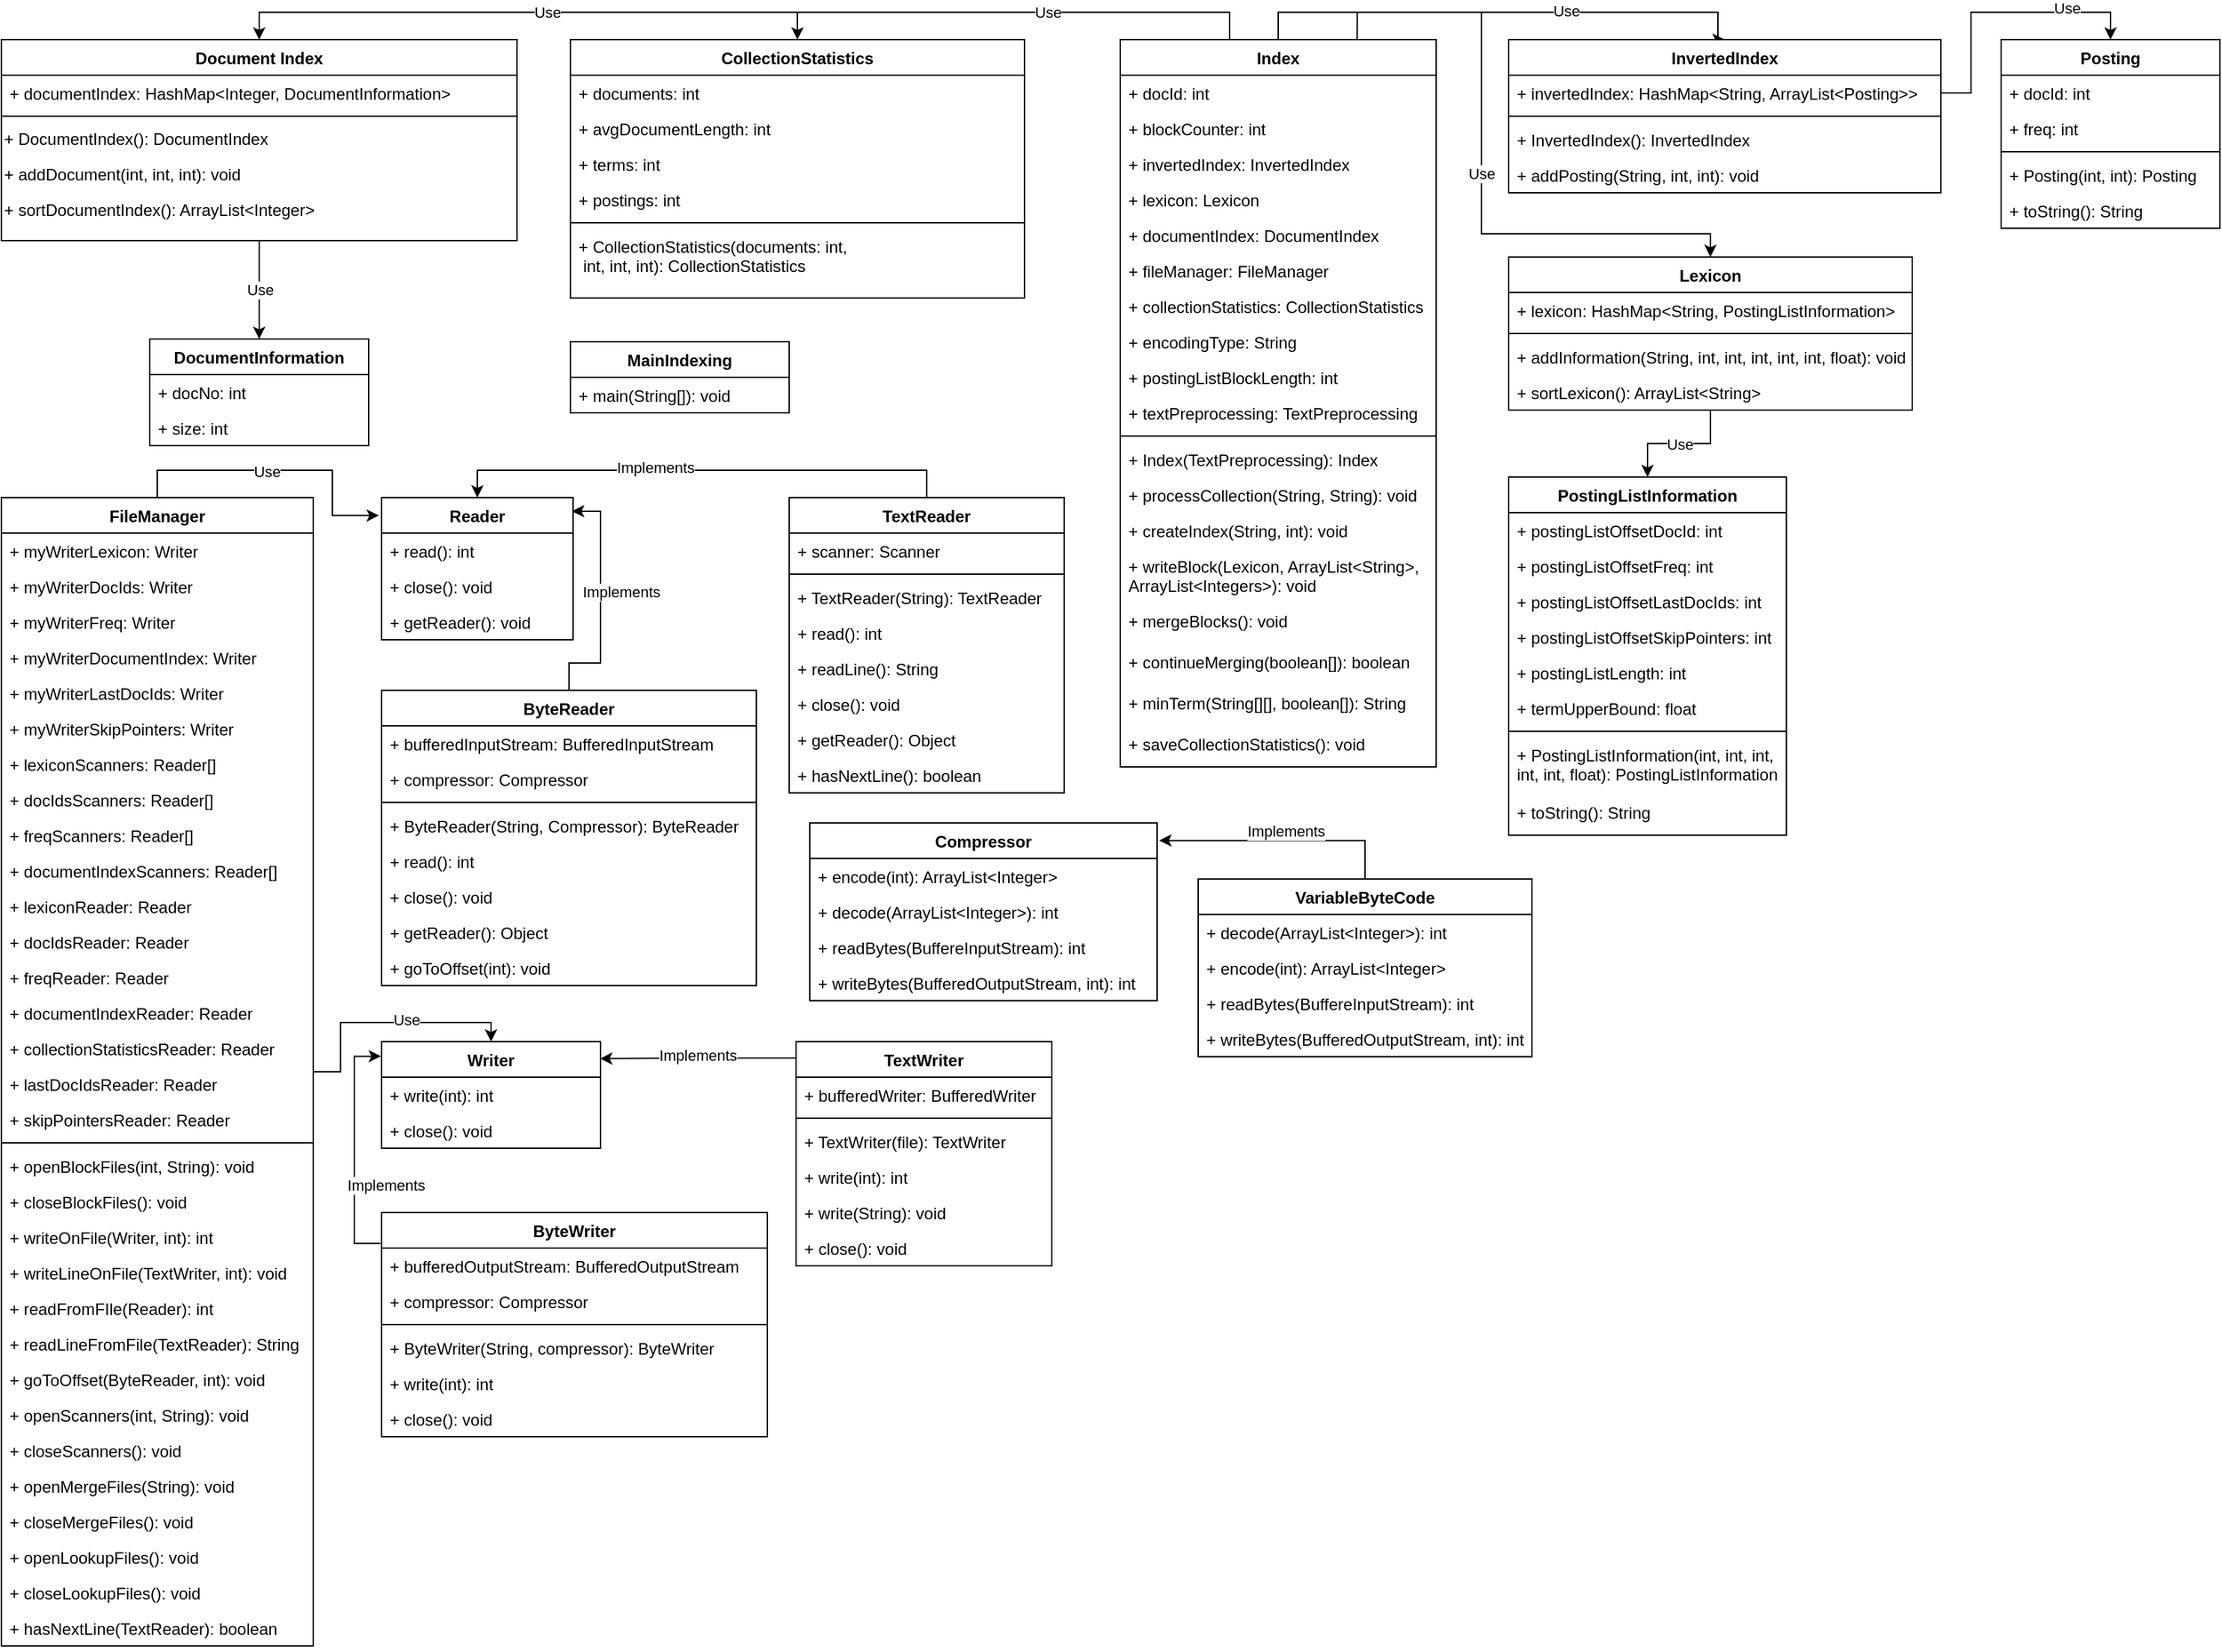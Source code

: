 <mxfile version="20.8.5" type="device"><diagram id="C5RBs43oDa-KdzZeNtuy" name="Page-1"><mxGraphModel dx="2135" dy="1176" grid="0" gridSize="10" guides="1" tooltips="1" connect="1" arrows="1" fold="1" page="0" pageScale="1" pageWidth="827" pageHeight="1169" math="0" shadow="0"><root><mxCell id="WIyWlLk6GJQsqaUBKTNV-0"/><mxCell id="WIyWlLk6GJQsqaUBKTNV-1" parent="WIyWlLk6GJQsqaUBKTNV-0"/><mxCell id="ucRiOaPiNVV3cZj-f0h3-26" value="Use" style="edgeStyle=orthogonalEdgeStyle;rounded=0;orthogonalLoop=1;jettySize=auto;html=1;" edge="1" parent="WIyWlLk6GJQsqaUBKTNV-1" source="zkfFHV4jXpPFQw0GAbJ--0" target="ucRiOaPiNVV3cZj-f0h3-18"><mxGeometry relative="1" as="geometry"/></mxCell><mxCell id="zkfFHV4jXpPFQw0GAbJ--0" value="Document Index" style="swimlane;fontStyle=1;align=center;verticalAlign=top;childLayout=stackLayout;horizontal=1;startSize=26;horizontalStack=0;resizeParent=1;resizeLast=0;collapsible=1;marginBottom=0;rounded=0;shadow=0;strokeWidth=1;" parent="WIyWlLk6GJQsqaUBKTNV-1" vertex="1"><mxGeometry x="-69" y="81" width="377" height="147" as="geometry"><mxRectangle x="230" y="140" width="160" height="26" as="alternateBounds"/></mxGeometry></mxCell><mxCell id="zkfFHV4jXpPFQw0GAbJ--2" value="+ documentIndex: HashMap&lt;Integer, DocumentInformation&gt;" style="text;align=left;verticalAlign=top;spacingLeft=4;spacingRight=4;overflow=hidden;rotatable=0;points=[[0,0.5],[1,0.5]];portConstraint=eastwest;rounded=0;shadow=0;html=0;" parent="zkfFHV4jXpPFQw0GAbJ--0" vertex="1"><mxGeometry y="26" width="377" height="26" as="geometry"/></mxCell><mxCell id="zkfFHV4jXpPFQw0GAbJ--4" value="" style="line;html=1;strokeWidth=1;align=left;verticalAlign=middle;spacingTop=-1;spacingLeft=3;spacingRight=3;rotatable=0;labelPosition=right;points=[];portConstraint=eastwest;" parent="zkfFHV4jXpPFQw0GAbJ--0" vertex="1"><mxGeometry y="52" width="377" height="8" as="geometry"/></mxCell><mxCell id="ucRiOaPiNVV3cZj-f0h3-10" value="+ DocumentIndex(): DocumentIndex" style="text;html=1;align=left;verticalAlign=middle;resizable=0;points=[];autosize=1;strokeColor=none;fillColor=none;" vertex="1" parent="zkfFHV4jXpPFQw0GAbJ--0"><mxGeometry y="60" width="377" height="26" as="geometry"/></mxCell><mxCell id="ucRiOaPiNVV3cZj-f0h3-16" value="+ addDocument(int, int, int): void" style="text;html=1;align=left;verticalAlign=middle;resizable=0;points=[];autosize=1;strokeColor=none;fillColor=none;" vertex="1" parent="zkfFHV4jXpPFQw0GAbJ--0"><mxGeometry y="86" width="377" height="26" as="geometry"/></mxCell><mxCell id="ucRiOaPiNVV3cZj-f0h3-17" value="+ sortDocumentIndex(): ArrayList&amp;lt;Integer&amp;gt;" style="text;html=1;align=left;verticalAlign=middle;resizable=0;points=[];autosize=1;strokeColor=none;fillColor=none;" vertex="1" parent="zkfFHV4jXpPFQw0GAbJ--0"><mxGeometry y="112" width="377" height="26" as="geometry"/></mxCell><mxCell id="zkfFHV4jXpPFQw0GAbJ--17" value="CollectionStatistics" style="swimlane;fontStyle=1;align=center;verticalAlign=top;childLayout=stackLayout;horizontal=1;startSize=26;horizontalStack=0;resizeParent=1;resizeLast=0;collapsible=1;marginBottom=0;rounded=0;shadow=0;strokeWidth=1;" parent="WIyWlLk6GJQsqaUBKTNV-1" vertex="1"><mxGeometry x="347" y="81" width="332" height="189" as="geometry"><mxRectangle x="550" y="140" width="160" height="26" as="alternateBounds"/></mxGeometry></mxCell><mxCell id="zkfFHV4jXpPFQw0GAbJ--18" value="+ documents: int" style="text;align=left;verticalAlign=top;spacingLeft=4;spacingRight=4;overflow=hidden;rotatable=0;points=[[0,0.5],[1,0.5]];portConstraint=eastwest;" parent="zkfFHV4jXpPFQw0GAbJ--17" vertex="1"><mxGeometry y="26" width="332" height="26" as="geometry"/></mxCell><mxCell id="zkfFHV4jXpPFQw0GAbJ--19" value="+ avgDocumentLength: int" style="text;align=left;verticalAlign=top;spacingLeft=4;spacingRight=4;overflow=hidden;rotatable=0;points=[[0,0.5],[1,0.5]];portConstraint=eastwest;rounded=0;shadow=0;html=0;" parent="zkfFHV4jXpPFQw0GAbJ--17" vertex="1"><mxGeometry y="52" width="332" height="26" as="geometry"/></mxCell><mxCell id="zkfFHV4jXpPFQw0GAbJ--20" value="+ terms: int" style="text;align=left;verticalAlign=top;spacingLeft=4;spacingRight=4;overflow=hidden;rotatable=0;points=[[0,0.5],[1,0.5]];portConstraint=eastwest;rounded=0;shadow=0;html=0;" parent="zkfFHV4jXpPFQw0GAbJ--17" vertex="1"><mxGeometry y="78" width="332" height="26" as="geometry"/></mxCell><mxCell id="zkfFHV4jXpPFQw0GAbJ--21" value="+ postings: int" style="text;align=left;verticalAlign=top;spacingLeft=4;spacingRight=4;overflow=hidden;rotatable=0;points=[[0,0.5],[1,0.5]];portConstraint=eastwest;rounded=0;shadow=0;html=0;" parent="zkfFHV4jXpPFQw0GAbJ--17" vertex="1"><mxGeometry y="104" width="332" height="26" as="geometry"/></mxCell><mxCell id="zkfFHV4jXpPFQw0GAbJ--23" value="" style="line;html=1;strokeWidth=1;align=left;verticalAlign=middle;spacingTop=-1;spacingLeft=3;spacingRight=3;rotatable=0;labelPosition=right;points=[];portConstraint=eastwest;" parent="zkfFHV4jXpPFQw0GAbJ--17" vertex="1"><mxGeometry y="130" width="332" height="8" as="geometry"/></mxCell><mxCell id="zkfFHV4jXpPFQw0GAbJ--24" value="+ CollectionStatistics(documents: int,&#10; int, int, int): CollectionStatistics" style="text;align=left;verticalAlign=top;spacingLeft=4;spacingRight=4;overflow=hidden;rotatable=0;points=[[0,0.5],[1,0.5]];portConstraint=eastwest;" parent="zkfFHV4jXpPFQw0GAbJ--17" vertex="1"><mxGeometry y="138" width="332" height="43" as="geometry"/></mxCell><mxCell id="ucRiOaPiNVV3cZj-f0h3-18" value="DocumentInformation" style="swimlane;fontStyle=1;align=center;verticalAlign=top;childLayout=stackLayout;horizontal=1;startSize=26;horizontalStack=0;resizeParent=1;resizeParentMax=0;resizeLast=0;collapsible=1;marginBottom=0;" vertex="1" parent="WIyWlLk6GJQsqaUBKTNV-1"><mxGeometry x="39.5" y="300" width="160" height="78" as="geometry"/></mxCell><mxCell id="ucRiOaPiNVV3cZj-f0h3-19" value="+ docNo: int" style="text;strokeColor=none;fillColor=none;align=left;verticalAlign=top;spacingLeft=4;spacingRight=4;overflow=hidden;rotatable=0;points=[[0,0.5],[1,0.5]];portConstraint=eastwest;" vertex="1" parent="ucRiOaPiNVV3cZj-f0h3-18"><mxGeometry y="26" width="160" height="26" as="geometry"/></mxCell><mxCell id="ucRiOaPiNVV3cZj-f0h3-22" value="+ size: int" style="text;strokeColor=none;fillColor=none;align=left;verticalAlign=top;spacingLeft=4;spacingRight=4;overflow=hidden;rotatable=0;points=[[0,0.5],[1,0.5]];portConstraint=eastwest;" vertex="1" parent="ucRiOaPiNVV3cZj-f0h3-18"><mxGeometry y="52" width="160" height="26" as="geometry"/></mxCell><mxCell id="ucRiOaPiNVV3cZj-f0h3-31" style="edgeStyle=orthogonalEdgeStyle;rounded=0;orthogonalLoop=1;jettySize=auto;html=1;entryX=0.5;entryY=0;entryDx=0;entryDy=0;" edge="1" parent="WIyWlLk6GJQsqaUBKTNV-1" source="ucRiOaPiNVV3cZj-f0h3-27" target="zkfFHV4jXpPFQw0GAbJ--17"><mxGeometry relative="1" as="geometry"><Array as="points"><mxPoint x="829" y="61"/><mxPoint x="513" y="61"/></Array></mxGeometry></mxCell><mxCell id="ucRiOaPiNVV3cZj-f0h3-33" style="edgeStyle=orthogonalEdgeStyle;rounded=0;orthogonalLoop=1;jettySize=auto;html=1;entryX=0.5;entryY=0;entryDx=0;entryDy=0;" edge="1" parent="WIyWlLk6GJQsqaUBKTNV-1" source="ucRiOaPiNVV3cZj-f0h3-27" target="zkfFHV4jXpPFQw0GAbJ--0"><mxGeometry relative="1" as="geometry"><Array as="points"><mxPoint x="829" y="61"/><mxPoint x="120" y="61"/></Array></mxGeometry></mxCell><mxCell id="ucRiOaPiNVV3cZj-f0h3-35" value="Use" style="edgeLabel;html=1;align=center;verticalAlign=middle;resizable=0;points=[];" vertex="1" connectable="0" parent="ucRiOaPiNVV3cZj-f0h3-33"><mxGeometry x="-0.591" relative="1" as="geometry"><mxPoint as="offset"/></mxGeometry></mxCell><mxCell id="ucRiOaPiNVV3cZj-f0h3-36" value="Use" style="edgeLabel;html=1;align=center;verticalAlign=middle;resizable=0;points=[];" vertex="1" connectable="0" parent="ucRiOaPiNVV3cZj-f0h3-33"><mxGeometry x="0.386" relative="1" as="geometry"><mxPoint as="offset"/></mxGeometry></mxCell><mxCell id="ucRiOaPiNVV3cZj-f0h3-60" style="edgeStyle=orthogonalEdgeStyle;rounded=0;orthogonalLoop=1;jettySize=auto;html=1;entryX=0.5;entryY=0;entryDx=0;entryDy=0;" edge="1" parent="WIyWlLk6GJQsqaUBKTNV-1" source="ucRiOaPiNVV3cZj-f0h3-27" target="ucRiOaPiNVV3cZj-f0h3-53"><mxGeometry relative="1" as="geometry"><Array as="points"><mxPoint x="865" y="61"/><mxPoint x="1186" y="61"/></Array></mxGeometry></mxCell><mxCell id="ucRiOaPiNVV3cZj-f0h3-69" value="Use" style="edgeLabel;html=1;align=center;verticalAlign=middle;resizable=0;points=[];" vertex="1" connectable="0" parent="ucRiOaPiNVV3cZj-f0h3-60"><mxGeometry x="0.258" y="1" relative="1" as="geometry"><mxPoint as="offset"/></mxGeometry></mxCell><mxCell id="ucRiOaPiNVV3cZj-f0h3-74" value="Use" style="edgeStyle=orthogonalEdgeStyle;rounded=0;orthogonalLoop=1;jettySize=auto;html=1;entryX=0.5;entryY=0;entryDx=0;entryDy=0;exitX=0.75;exitY=0;exitDx=0;exitDy=0;" edge="1" parent="WIyWlLk6GJQsqaUBKTNV-1" source="ucRiOaPiNVV3cZj-f0h3-27" target="ucRiOaPiNVV3cZj-f0h3-61"><mxGeometry relative="1" as="geometry"><Array as="points"><mxPoint x="922" y="61"/><mxPoint x="1013" y="61"/><mxPoint x="1013" y="223"/><mxPoint x="1181" y="223"/></Array></mxGeometry></mxCell><mxCell id="ucRiOaPiNVV3cZj-f0h3-27" value="Index" style="swimlane;fontStyle=1;align=center;verticalAlign=top;childLayout=stackLayout;horizontal=1;startSize=26;horizontalStack=0;resizeParent=1;resizeParentMax=0;resizeLast=0;collapsible=1;marginBottom=0;" vertex="1" parent="WIyWlLk6GJQsqaUBKTNV-1"><mxGeometry x="749" y="81" width="231" height="532" as="geometry"/></mxCell><mxCell id="ucRiOaPiNVV3cZj-f0h3-28" value="+ docId: int" style="text;strokeColor=none;fillColor=none;align=left;verticalAlign=top;spacingLeft=4;spacingRight=4;overflow=hidden;rotatable=0;points=[[0,0.5],[1,0.5]];portConstraint=eastwest;" vertex="1" parent="ucRiOaPiNVV3cZj-f0h3-27"><mxGeometry y="26" width="231" height="26" as="geometry"/></mxCell><mxCell id="ucRiOaPiNVV3cZj-f0h3-37" value="+ blockCounter: int" style="text;strokeColor=none;fillColor=none;align=left;verticalAlign=top;spacingLeft=4;spacingRight=4;overflow=hidden;rotatable=0;points=[[0,0.5],[1,0.5]];portConstraint=eastwest;" vertex="1" parent="ucRiOaPiNVV3cZj-f0h3-27"><mxGeometry y="52" width="231" height="26" as="geometry"/></mxCell><mxCell id="ucRiOaPiNVV3cZj-f0h3-38" value="+ invertedIndex: InvertedIndex" style="text;strokeColor=none;fillColor=none;align=left;verticalAlign=top;spacingLeft=4;spacingRight=4;overflow=hidden;rotatable=0;points=[[0,0.5],[1,0.5]];portConstraint=eastwest;" vertex="1" parent="ucRiOaPiNVV3cZj-f0h3-27"><mxGeometry y="78" width="231" height="26" as="geometry"/></mxCell><mxCell id="ucRiOaPiNVV3cZj-f0h3-39" value="+ lexicon: Lexicon" style="text;strokeColor=none;fillColor=none;align=left;verticalAlign=top;spacingLeft=4;spacingRight=4;overflow=hidden;rotatable=0;points=[[0,0.5],[1,0.5]];portConstraint=eastwest;" vertex="1" parent="ucRiOaPiNVV3cZj-f0h3-27"><mxGeometry y="104" width="231" height="26" as="geometry"/></mxCell><mxCell id="ucRiOaPiNVV3cZj-f0h3-40" value="+ documentIndex: DocumentIndex" style="text;strokeColor=none;fillColor=none;align=left;verticalAlign=top;spacingLeft=4;spacingRight=4;overflow=hidden;rotatable=0;points=[[0,0.5],[1,0.5]];portConstraint=eastwest;" vertex="1" parent="ucRiOaPiNVV3cZj-f0h3-27"><mxGeometry y="130" width="231" height="26" as="geometry"/></mxCell><mxCell id="ucRiOaPiNVV3cZj-f0h3-41" value="+ fileManager: FileManager" style="text;strokeColor=none;fillColor=none;align=left;verticalAlign=top;spacingLeft=4;spacingRight=4;overflow=hidden;rotatable=0;points=[[0,0.5],[1,0.5]];portConstraint=eastwest;" vertex="1" parent="ucRiOaPiNVV3cZj-f0h3-27"><mxGeometry y="156" width="231" height="26" as="geometry"/></mxCell><mxCell id="ucRiOaPiNVV3cZj-f0h3-42" value="+ collectionStatistics: CollectionStatistics" style="text;strokeColor=none;fillColor=none;align=left;verticalAlign=top;spacingLeft=4;spacingRight=4;overflow=hidden;rotatable=0;points=[[0,0.5],[1,0.5]];portConstraint=eastwest;" vertex="1" parent="ucRiOaPiNVV3cZj-f0h3-27"><mxGeometry y="182" width="231" height="26" as="geometry"/></mxCell><mxCell id="ucRiOaPiNVV3cZj-f0h3-43" value="+ encodingType: String" style="text;strokeColor=none;fillColor=none;align=left;verticalAlign=top;spacingLeft=4;spacingRight=4;overflow=hidden;rotatable=0;points=[[0,0.5],[1,0.5]];portConstraint=eastwest;" vertex="1" parent="ucRiOaPiNVV3cZj-f0h3-27"><mxGeometry y="208" width="231" height="26" as="geometry"/></mxCell><mxCell id="ucRiOaPiNVV3cZj-f0h3-44" value="+ postingListBlockLength: int" style="text;strokeColor=none;fillColor=none;align=left;verticalAlign=top;spacingLeft=4;spacingRight=4;overflow=hidden;rotatable=0;points=[[0,0.5],[1,0.5]];portConstraint=eastwest;" vertex="1" parent="ucRiOaPiNVV3cZj-f0h3-27"><mxGeometry y="234" width="231" height="26" as="geometry"/></mxCell><mxCell id="ucRiOaPiNVV3cZj-f0h3-45" value="+ textPreprocessing: TextPreprocessing" style="text;strokeColor=none;fillColor=none;align=left;verticalAlign=top;spacingLeft=4;spacingRight=4;overflow=hidden;rotatable=0;points=[[0,0.5],[1,0.5]];portConstraint=eastwest;" vertex="1" parent="ucRiOaPiNVV3cZj-f0h3-27"><mxGeometry y="260" width="231" height="26" as="geometry"/></mxCell><mxCell id="ucRiOaPiNVV3cZj-f0h3-29" value="" style="line;strokeWidth=1;fillColor=none;align=left;verticalAlign=middle;spacingTop=-1;spacingLeft=3;spacingRight=3;rotatable=0;labelPosition=right;points=[];portConstraint=eastwest;strokeColor=inherit;" vertex="1" parent="ucRiOaPiNVV3cZj-f0h3-27"><mxGeometry y="286" width="231" height="8" as="geometry"/></mxCell><mxCell id="ucRiOaPiNVV3cZj-f0h3-30" value="+ Index(TextPreprocessing): Index" style="text;strokeColor=none;fillColor=none;align=left;verticalAlign=top;spacingLeft=4;spacingRight=4;overflow=hidden;rotatable=0;points=[[0,0.5],[1,0.5]];portConstraint=eastwest;" vertex="1" parent="ucRiOaPiNVV3cZj-f0h3-27"><mxGeometry y="294" width="231" height="26" as="geometry"/></mxCell><mxCell id="ucRiOaPiNVV3cZj-f0h3-46" value="+ processCollection(String, String): void" style="text;strokeColor=none;fillColor=none;align=left;verticalAlign=top;spacingLeft=4;spacingRight=4;overflow=hidden;rotatable=0;points=[[0,0.5],[1,0.5]];portConstraint=eastwest;" vertex="1" parent="ucRiOaPiNVV3cZj-f0h3-27"><mxGeometry y="320" width="231" height="26" as="geometry"/></mxCell><mxCell id="ucRiOaPiNVV3cZj-f0h3-47" value="+ createIndex(String, int): void" style="text;strokeColor=none;fillColor=none;align=left;verticalAlign=top;spacingLeft=4;spacingRight=4;overflow=hidden;rotatable=0;points=[[0,0.5],[1,0.5]];portConstraint=eastwest;" vertex="1" parent="ucRiOaPiNVV3cZj-f0h3-27"><mxGeometry y="346" width="231" height="26" as="geometry"/></mxCell><mxCell id="ucRiOaPiNVV3cZj-f0h3-48" value="+ writeBlock(Lexicon, ArrayList&lt;String&gt;, &#10;ArrayList&lt;Integers&gt;): void" style="text;strokeColor=none;fillColor=none;align=left;verticalAlign=top;spacingLeft=4;spacingRight=4;overflow=hidden;rotatable=0;points=[[0,0.5],[1,0.5]];portConstraint=eastwest;" vertex="1" parent="ucRiOaPiNVV3cZj-f0h3-27"><mxGeometry y="372" width="231" height="40" as="geometry"/></mxCell><mxCell id="ucRiOaPiNVV3cZj-f0h3-49" value="+ mergeBlocks(): void" style="text;strokeColor=none;fillColor=none;align=left;verticalAlign=top;spacingLeft=4;spacingRight=4;overflow=hidden;rotatable=0;points=[[0,0.5],[1,0.5]];portConstraint=eastwest;" vertex="1" parent="ucRiOaPiNVV3cZj-f0h3-27"><mxGeometry y="412" width="231" height="30" as="geometry"/></mxCell><mxCell id="ucRiOaPiNVV3cZj-f0h3-50" value="+ continueMerging(boolean[]): boolean" style="text;strokeColor=none;fillColor=none;align=left;verticalAlign=top;spacingLeft=4;spacingRight=4;overflow=hidden;rotatable=0;points=[[0,0.5],[1,0.5]];portConstraint=eastwest;" vertex="1" parent="ucRiOaPiNVV3cZj-f0h3-27"><mxGeometry y="442" width="231" height="30" as="geometry"/></mxCell><mxCell id="ucRiOaPiNVV3cZj-f0h3-51" value="+ minTerm(String[][], boolean[]): String" style="text;strokeColor=none;fillColor=none;align=left;verticalAlign=top;spacingLeft=4;spacingRight=4;overflow=hidden;rotatable=0;points=[[0,0.5],[1,0.5]];portConstraint=eastwest;" vertex="1" parent="ucRiOaPiNVV3cZj-f0h3-27"><mxGeometry y="472" width="231" height="30" as="geometry"/></mxCell><mxCell id="ucRiOaPiNVV3cZj-f0h3-52" value="+ saveCollectionStatistics(): void" style="text;strokeColor=none;fillColor=none;align=left;verticalAlign=top;spacingLeft=4;spacingRight=4;overflow=hidden;rotatable=0;points=[[0,0.5],[1,0.5]];portConstraint=eastwest;" vertex="1" parent="ucRiOaPiNVV3cZj-f0h3-27"><mxGeometry y="502" width="231" height="30" as="geometry"/></mxCell><mxCell id="ucRiOaPiNVV3cZj-f0h3-53" value="InvertedIndex" style="swimlane;fontStyle=1;align=center;verticalAlign=top;childLayout=stackLayout;horizontal=1;startSize=26;horizontalStack=0;resizeParent=1;resizeParentMax=0;resizeLast=0;collapsible=1;marginBottom=0;movable=1;resizable=1;rotatable=1;deletable=1;editable=1;connectable=1;" vertex="1" parent="WIyWlLk6GJQsqaUBKTNV-1"><mxGeometry x="1033" y="81" width="316" height="112" as="geometry"/></mxCell><mxCell id="ucRiOaPiNVV3cZj-f0h3-54" value="+ invertedIndex: HashMap&lt;String, ArrayList&lt;Posting&gt;&gt;" style="text;strokeColor=none;fillColor=none;align=left;verticalAlign=top;spacingLeft=4;spacingRight=4;overflow=hidden;rotatable=0;points=[[0,0.5],[1,0.5]];portConstraint=eastwest;" vertex="1" parent="ucRiOaPiNVV3cZj-f0h3-53"><mxGeometry y="26" width="316" height="26" as="geometry"/></mxCell><mxCell id="ucRiOaPiNVV3cZj-f0h3-55" value="" style="line;strokeWidth=1;fillColor=none;align=left;verticalAlign=middle;spacingTop=-1;spacingLeft=3;spacingRight=3;rotatable=0;labelPosition=right;points=[];portConstraint=eastwest;strokeColor=inherit;" vertex="1" parent="ucRiOaPiNVV3cZj-f0h3-53"><mxGeometry y="52" width="316" height="8" as="geometry"/></mxCell><mxCell id="ucRiOaPiNVV3cZj-f0h3-56" value="+ InvertedIndex(): InvertedIndex" style="text;strokeColor=none;fillColor=none;align=left;verticalAlign=top;spacingLeft=4;spacingRight=4;overflow=hidden;rotatable=0;points=[[0,0.5],[1,0.5]];portConstraint=eastwest;" vertex="1" parent="ucRiOaPiNVV3cZj-f0h3-53"><mxGeometry y="60" width="316" height="26" as="geometry"/></mxCell><mxCell id="ucRiOaPiNVV3cZj-f0h3-58" value="+ addPosting(String, int, int): void" style="text;strokeColor=none;fillColor=none;align=left;verticalAlign=top;spacingLeft=4;spacingRight=4;overflow=hidden;rotatable=0;points=[[0,0.5],[1,0.5]];portConstraint=eastwest;" vertex="1" parent="ucRiOaPiNVV3cZj-f0h3-53"><mxGeometry y="86" width="316" height="26" as="geometry"/></mxCell><mxCell id="ucRiOaPiNVV3cZj-f0h3-57" style="edgeStyle=orthogonalEdgeStyle;rounded=0;orthogonalLoop=1;jettySize=auto;html=1;exitX=1;exitY=0.5;exitDx=0;exitDy=0;" edge="1" parent="ucRiOaPiNVV3cZj-f0h3-53" source="ucRiOaPiNVV3cZj-f0h3-54" target="ucRiOaPiNVV3cZj-f0h3-54"><mxGeometry relative="1" as="geometry"/></mxCell><mxCell id="ucRiOaPiNVV3cZj-f0h3-75" value="Use" style="edgeStyle=orthogonalEdgeStyle;rounded=0;orthogonalLoop=1;jettySize=auto;html=1;entryX=0.5;entryY=0;entryDx=0;entryDy=0;" edge="1" parent="WIyWlLk6GJQsqaUBKTNV-1" source="ucRiOaPiNVV3cZj-f0h3-61" target="ucRiOaPiNVV3cZj-f0h3-70"><mxGeometry relative="1" as="geometry"/></mxCell><mxCell id="ucRiOaPiNVV3cZj-f0h3-61" value="Lexicon" style="swimlane;fontStyle=1;align=center;verticalAlign=top;childLayout=stackLayout;horizontal=1;startSize=26;horizontalStack=0;resizeParent=1;resizeParentMax=0;resizeLast=0;collapsible=1;marginBottom=0;" vertex="1" parent="WIyWlLk6GJQsqaUBKTNV-1"><mxGeometry x="1033" y="240" width="295" height="112" as="geometry"/></mxCell><mxCell id="ucRiOaPiNVV3cZj-f0h3-62" value="+ lexicon: HashMap&lt;String, PostingListInformation&gt;" style="text;strokeColor=none;fillColor=none;align=left;verticalAlign=top;spacingLeft=4;spacingRight=4;overflow=hidden;rotatable=0;points=[[0,0.5],[1,0.5]];portConstraint=eastwest;" vertex="1" parent="ucRiOaPiNVV3cZj-f0h3-61"><mxGeometry y="26" width="295" height="26" as="geometry"/></mxCell><mxCell id="ucRiOaPiNVV3cZj-f0h3-63" value="" style="line;strokeWidth=1;fillColor=none;align=left;verticalAlign=middle;spacingTop=-1;spacingLeft=3;spacingRight=3;rotatable=0;labelPosition=right;points=[];portConstraint=eastwest;strokeColor=inherit;" vertex="1" parent="ucRiOaPiNVV3cZj-f0h3-61"><mxGeometry y="52" width="295" height="8" as="geometry"/></mxCell><mxCell id="ucRiOaPiNVV3cZj-f0h3-64" value="+ addInformation(String, int, int, int, int, int, float): void" style="text;strokeColor=none;fillColor=none;align=left;verticalAlign=top;spacingLeft=4;spacingRight=4;overflow=hidden;rotatable=0;points=[[0,0.5],[1,0.5]];portConstraint=eastwest;" vertex="1" parent="ucRiOaPiNVV3cZj-f0h3-61"><mxGeometry y="60" width="295" height="26" as="geometry"/></mxCell><mxCell id="ucRiOaPiNVV3cZj-f0h3-65" value="+ sortLexicon(): ArrayList&lt;String&gt;" style="text;strokeColor=none;fillColor=none;align=left;verticalAlign=top;spacingLeft=4;spacingRight=4;overflow=hidden;rotatable=0;points=[[0,0.5],[1,0.5]];portConstraint=eastwest;" vertex="1" parent="ucRiOaPiNVV3cZj-f0h3-61"><mxGeometry y="86" width="295" height="26" as="geometry"/></mxCell><mxCell id="ucRiOaPiNVV3cZj-f0h3-70" value="PostingListInformation" style="swimlane;fontStyle=1;align=center;verticalAlign=top;childLayout=stackLayout;horizontal=1;startSize=26;horizontalStack=0;resizeParent=1;resizeParentMax=0;resizeLast=0;collapsible=1;marginBottom=0;" vertex="1" parent="WIyWlLk6GJQsqaUBKTNV-1"><mxGeometry x="1033" y="401" width="203" height="262" as="geometry"/></mxCell><mxCell id="ucRiOaPiNVV3cZj-f0h3-71" value="+ postingListOffsetDocId: int" style="text;strokeColor=none;fillColor=none;align=left;verticalAlign=top;spacingLeft=4;spacingRight=4;overflow=hidden;rotatable=0;points=[[0,0.5],[1,0.5]];portConstraint=eastwest;" vertex="1" parent="ucRiOaPiNVV3cZj-f0h3-70"><mxGeometry y="26" width="203" height="26" as="geometry"/></mxCell><mxCell id="ucRiOaPiNVV3cZj-f0h3-76" value="+ postingListOffsetFreq: int" style="text;strokeColor=none;fillColor=none;align=left;verticalAlign=top;spacingLeft=4;spacingRight=4;overflow=hidden;rotatable=0;points=[[0,0.5],[1,0.5]];portConstraint=eastwest;" vertex="1" parent="ucRiOaPiNVV3cZj-f0h3-70"><mxGeometry y="52" width="203" height="26" as="geometry"/></mxCell><mxCell id="ucRiOaPiNVV3cZj-f0h3-77" value="+ postingListOffsetLastDocIds: int" style="text;strokeColor=none;fillColor=none;align=left;verticalAlign=top;spacingLeft=4;spacingRight=4;overflow=hidden;rotatable=0;points=[[0,0.5],[1,0.5]];portConstraint=eastwest;" vertex="1" parent="ucRiOaPiNVV3cZj-f0h3-70"><mxGeometry y="78" width="203" height="26" as="geometry"/></mxCell><mxCell id="ucRiOaPiNVV3cZj-f0h3-78" value="+ postingListOffsetSkipPointers: int" style="text;strokeColor=none;fillColor=none;align=left;verticalAlign=top;spacingLeft=4;spacingRight=4;overflow=hidden;rotatable=0;points=[[0,0.5],[1,0.5]];portConstraint=eastwest;" vertex="1" parent="ucRiOaPiNVV3cZj-f0h3-70"><mxGeometry y="104" width="203" height="26" as="geometry"/></mxCell><mxCell id="ucRiOaPiNVV3cZj-f0h3-79" value="+ postingListLength: int" style="text;strokeColor=none;fillColor=none;align=left;verticalAlign=top;spacingLeft=4;spacingRight=4;overflow=hidden;rotatable=0;points=[[0,0.5],[1,0.5]];portConstraint=eastwest;" vertex="1" parent="ucRiOaPiNVV3cZj-f0h3-70"><mxGeometry y="130" width="203" height="26" as="geometry"/></mxCell><mxCell id="ucRiOaPiNVV3cZj-f0h3-80" value="+ termUpperBound: float" style="text;strokeColor=none;fillColor=none;align=left;verticalAlign=top;spacingLeft=4;spacingRight=4;overflow=hidden;rotatable=0;points=[[0,0.5],[1,0.5]];portConstraint=eastwest;" vertex="1" parent="ucRiOaPiNVV3cZj-f0h3-70"><mxGeometry y="156" width="203" height="26" as="geometry"/></mxCell><mxCell id="ucRiOaPiNVV3cZj-f0h3-72" value="" style="line;strokeWidth=1;fillColor=none;align=left;verticalAlign=middle;spacingTop=-1;spacingLeft=3;spacingRight=3;rotatable=0;labelPosition=right;points=[];portConstraint=eastwest;strokeColor=inherit;" vertex="1" parent="ucRiOaPiNVV3cZj-f0h3-70"><mxGeometry y="182" width="203" height="8" as="geometry"/></mxCell><mxCell id="ucRiOaPiNVV3cZj-f0h3-73" value="+ PostingListInformation(int, int, int, &#10;int, int, float): PostingListInformation" style="text;strokeColor=none;fillColor=none;align=left;verticalAlign=top;spacingLeft=4;spacingRight=4;overflow=hidden;rotatable=0;points=[[0,0.5],[1,0.5]];portConstraint=eastwest;" vertex="1" parent="ucRiOaPiNVV3cZj-f0h3-70"><mxGeometry y="190" width="203" height="42" as="geometry"/></mxCell><mxCell id="ucRiOaPiNVV3cZj-f0h3-81" value="+ toString(): String" style="text;strokeColor=none;fillColor=none;align=left;verticalAlign=top;spacingLeft=4;spacingRight=4;overflow=hidden;rotatable=0;points=[[0,0.5],[1,0.5]];portConstraint=eastwest;" vertex="1" parent="ucRiOaPiNVV3cZj-f0h3-70"><mxGeometry y="232" width="203" height="30" as="geometry"/></mxCell><mxCell id="ucRiOaPiNVV3cZj-f0h3-82" value="MainIndexing" style="swimlane;fontStyle=1;align=center;verticalAlign=top;childLayout=stackLayout;horizontal=1;startSize=26;horizontalStack=0;resizeParent=1;resizeParentMax=0;resizeLast=0;collapsible=1;marginBottom=0;" vertex="1" parent="WIyWlLk6GJQsqaUBKTNV-1"><mxGeometry x="347" y="302" width="160" height="52" as="geometry"/></mxCell><mxCell id="ucRiOaPiNVV3cZj-f0h3-85" value="+ main(String[]): void" style="text;strokeColor=none;fillColor=none;align=left;verticalAlign=top;spacingLeft=4;spacingRight=4;overflow=hidden;rotatable=0;points=[[0,0.5],[1,0.5]];portConstraint=eastwest;" vertex="1" parent="ucRiOaPiNVV3cZj-f0h3-82"><mxGeometry y="26" width="160" height="26" as="geometry"/></mxCell><mxCell id="ucRiOaPiNVV3cZj-f0h3-86" value="Posting" style="swimlane;fontStyle=1;align=center;verticalAlign=top;childLayout=stackLayout;horizontal=1;startSize=26;horizontalStack=0;resizeParent=1;resizeParentMax=0;resizeLast=0;collapsible=1;marginBottom=0;" vertex="1" parent="WIyWlLk6GJQsqaUBKTNV-1"><mxGeometry x="1393" y="81" width="160" height="138" as="geometry"/></mxCell><mxCell id="ucRiOaPiNVV3cZj-f0h3-87" value="+ docId: int" style="text;strokeColor=none;fillColor=none;align=left;verticalAlign=top;spacingLeft=4;spacingRight=4;overflow=hidden;rotatable=0;points=[[0,0.5],[1,0.5]];portConstraint=eastwest;" vertex="1" parent="ucRiOaPiNVV3cZj-f0h3-86"><mxGeometry y="26" width="160" height="26" as="geometry"/></mxCell><mxCell id="ucRiOaPiNVV3cZj-f0h3-90" value="+ freq: int" style="text;strokeColor=none;fillColor=none;align=left;verticalAlign=top;spacingLeft=4;spacingRight=4;overflow=hidden;rotatable=0;points=[[0,0.5],[1,0.5]];portConstraint=eastwest;" vertex="1" parent="ucRiOaPiNVV3cZj-f0h3-86"><mxGeometry y="52" width="160" height="26" as="geometry"/></mxCell><mxCell id="ucRiOaPiNVV3cZj-f0h3-88" value="" style="line;strokeWidth=1;fillColor=none;align=left;verticalAlign=middle;spacingTop=-1;spacingLeft=3;spacingRight=3;rotatable=0;labelPosition=right;points=[];portConstraint=eastwest;strokeColor=inherit;" vertex="1" parent="ucRiOaPiNVV3cZj-f0h3-86"><mxGeometry y="78" width="160" height="8" as="geometry"/></mxCell><mxCell id="ucRiOaPiNVV3cZj-f0h3-89" value="+ Posting(int, int): Posting" style="text;strokeColor=none;fillColor=none;align=left;verticalAlign=top;spacingLeft=4;spacingRight=4;overflow=hidden;rotatable=0;points=[[0,0.5],[1,0.5]];portConstraint=eastwest;" vertex="1" parent="ucRiOaPiNVV3cZj-f0h3-86"><mxGeometry y="86" width="160" height="26" as="geometry"/></mxCell><mxCell id="ucRiOaPiNVV3cZj-f0h3-91" value="+ toString(): String" style="text;strokeColor=none;fillColor=none;align=left;verticalAlign=top;spacingLeft=4;spacingRight=4;overflow=hidden;rotatable=0;points=[[0,0.5],[1,0.5]];portConstraint=eastwest;" vertex="1" parent="ucRiOaPiNVV3cZj-f0h3-86"><mxGeometry y="112" width="160" height="26" as="geometry"/></mxCell><mxCell id="ucRiOaPiNVV3cZj-f0h3-92" style="edgeStyle=orthogonalEdgeStyle;rounded=0;orthogonalLoop=1;jettySize=auto;html=1;entryX=0.5;entryY=0;entryDx=0;entryDy=0;" edge="1" parent="WIyWlLk6GJQsqaUBKTNV-1" source="ucRiOaPiNVV3cZj-f0h3-54" target="ucRiOaPiNVV3cZj-f0h3-86"><mxGeometry relative="1" as="geometry"/></mxCell><mxCell id="ucRiOaPiNVV3cZj-f0h3-93" value="Use" style="edgeLabel;html=1;align=center;verticalAlign=middle;resizable=0;points=[];" vertex="1" connectable="0" parent="ucRiOaPiNVV3cZj-f0h3-92"><mxGeometry x="0.485" y="3" relative="1" as="geometry"><mxPoint as="offset"/></mxGeometry></mxCell><mxCell id="ucRiOaPiNVV3cZj-f0h3-160" style="edgeStyle=orthogonalEdgeStyle;rounded=0;orthogonalLoop=1;jettySize=auto;html=1;exitX=0.5;exitY=0;exitDx=0;exitDy=0;entryX=-0.014;entryY=0.126;entryDx=0;entryDy=0;entryPerimeter=0;" edge="1" parent="WIyWlLk6GJQsqaUBKTNV-1" source="ucRiOaPiNVV3cZj-f0h3-94" target="ucRiOaPiNVV3cZj-f0h3-128"><mxGeometry relative="1" as="geometry"><mxPoint x="234" y="412" as="targetPoint"/><Array as="points"><mxPoint x="45" y="396"/><mxPoint x="173" y="396"/><mxPoint x="173" y="429"/></Array></mxGeometry></mxCell><mxCell id="ucRiOaPiNVV3cZj-f0h3-161" value="Use" style="edgeLabel;html=1;align=center;verticalAlign=middle;resizable=0;points=[];" vertex="1" connectable="0" parent="ucRiOaPiNVV3cZj-f0h3-160"><mxGeometry x="-0.072" y="-1" relative="1" as="geometry"><mxPoint as="offset"/></mxGeometry></mxCell><mxCell id="ucRiOaPiNVV3cZj-f0h3-171" style="edgeStyle=orthogonalEdgeStyle;rounded=0;orthogonalLoop=1;jettySize=auto;html=1;entryX=0.5;entryY=0;entryDx=0;entryDy=0;" edge="1" parent="WIyWlLk6GJQsqaUBKTNV-1" source="ucRiOaPiNVV3cZj-f0h3-94" target="ucRiOaPiNVV3cZj-f0h3-162"><mxGeometry relative="1" as="geometry"><mxPoint x="178.185" y="722.481" as="targetPoint"/><Array as="points"><mxPoint x="179" y="836"/><mxPoint x="179" y="800"/><mxPoint x="289" y="800"/></Array></mxGeometry></mxCell><mxCell id="ucRiOaPiNVV3cZj-f0h3-173" value="Use" style="edgeLabel;html=1;align=center;verticalAlign=middle;resizable=0;points=[];" vertex="1" connectable="0" parent="ucRiOaPiNVV3cZj-f0h3-171"><mxGeometry x="0.148" y="2" relative="1" as="geometry"><mxPoint as="offset"/></mxGeometry></mxCell><mxCell id="ucRiOaPiNVV3cZj-f0h3-94" value="FileManager" style="swimlane;fontStyle=1;align=center;verticalAlign=top;childLayout=stackLayout;horizontal=1;startSize=26;horizontalStack=0;resizeParent=1;resizeParentMax=0;resizeLast=0;collapsible=1;marginBottom=0;" vertex="1" parent="WIyWlLk6GJQsqaUBKTNV-1"><mxGeometry x="-69" y="416" width="228" height="840" as="geometry"/></mxCell><mxCell id="ucRiOaPiNVV3cZj-f0h3-95" value="+ myWriterLexicon: Writer" style="text;strokeColor=none;fillColor=none;align=left;verticalAlign=top;spacingLeft=4;spacingRight=4;overflow=hidden;rotatable=0;points=[[0,0.5],[1,0.5]];portConstraint=eastwest;" vertex="1" parent="ucRiOaPiNVV3cZj-f0h3-94"><mxGeometry y="26" width="228" height="26" as="geometry"/></mxCell><mxCell id="ucRiOaPiNVV3cZj-f0h3-98" value="+ myWriterDocIds: Writer" style="text;strokeColor=none;fillColor=none;align=left;verticalAlign=top;spacingLeft=4;spacingRight=4;overflow=hidden;rotatable=0;points=[[0,0.5],[1,0.5]];portConstraint=eastwest;" vertex="1" parent="ucRiOaPiNVV3cZj-f0h3-94"><mxGeometry y="52" width="228" height="26" as="geometry"/></mxCell><mxCell id="ucRiOaPiNVV3cZj-f0h3-99" value="+ myWriterFreq: Writer" style="text;strokeColor=none;fillColor=none;align=left;verticalAlign=top;spacingLeft=4;spacingRight=4;overflow=hidden;rotatable=0;points=[[0,0.5],[1,0.5]];portConstraint=eastwest;" vertex="1" parent="ucRiOaPiNVV3cZj-f0h3-94"><mxGeometry y="78" width="228" height="26" as="geometry"/></mxCell><mxCell id="ucRiOaPiNVV3cZj-f0h3-100" value="+ myWriterDocumentIndex: Writer" style="text;strokeColor=none;fillColor=none;align=left;verticalAlign=top;spacingLeft=4;spacingRight=4;overflow=hidden;rotatable=0;points=[[0,0.5],[1,0.5]];portConstraint=eastwest;" vertex="1" parent="ucRiOaPiNVV3cZj-f0h3-94"><mxGeometry y="104" width="228" height="26" as="geometry"/></mxCell><mxCell id="ucRiOaPiNVV3cZj-f0h3-101" value="+ myWriterLastDocIds: Writer" style="text;strokeColor=none;fillColor=none;align=left;verticalAlign=top;spacingLeft=4;spacingRight=4;overflow=hidden;rotatable=0;points=[[0,0.5],[1,0.5]];portConstraint=eastwest;" vertex="1" parent="ucRiOaPiNVV3cZj-f0h3-94"><mxGeometry y="130" width="228" height="26" as="geometry"/></mxCell><mxCell id="ucRiOaPiNVV3cZj-f0h3-102" value="+ myWriterSkipPointers: Writer" style="text;strokeColor=none;fillColor=none;align=left;verticalAlign=top;spacingLeft=4;spacingRight=4;overflow=hidden;rotatable=0;points=[[0,0.5],[1,0.5]];portConstraint=eastwest;" vertex="1" parent="ucRiOaPiNVV3cZj-f0h3-94"><mxGeometry y="156" width="228" height="26" as="geometry"/></mxCell><mxCell id="ucRiOaPiNVV3cZj-f0h3-103" value="+ lexiconScanners: Reader[]" style="text;strokeColor=none;fillColor=none;align=left;verticalAlign=top;spacingLeft=4;spacingRight=4;overflow=hidden;rotatable=0;points=[[0,0.5],[1,0.5]];portConstraint=eastwest;" vertex="1" parent="ucRiOaPiNVV3cZj-f0h3-94"><mxGeometry y="182" width="228" height="26" as="geometry"/></mxCell><mxCell id="ucRiOaPiNVV3cZj-f0h3-104" value="+ docIdsScanners: Reader[]" style="text;strokeColor=none;fillColor=none;align=left;verticalAlign=top;spacingLeft=4;spacingRight=4;overflow=hidden;rotatable=0;points=[[0,0.5],[1,0.5]];portConstraint=eastwest;" vertex="1" parent="ucRiOaPiNVV3cZj-f0h3-94"><mxGeometry y="208" width="228" height="26" as="geometry"/></mxCell><mxCell id="ucRiOaPiNVV3cZj-f0h3-105" value="+ freqScanners: Reader[]" style="text;strokeColor=none;fillColor=none;align=left;verticalAlign=top;spacingLeft=4;spacingRight=4;overflow=hidden;rotatable=0;points=[[0,0.5],[1,0.5]];portConstraint=eastwest;" vertex="1" parent="ucRiOaPiNVV3cZj-f0h3-94"><mxGeometry y="234" width="228" height="26" as="geometry"/></mxCell><mxCell id="ucRiOaPiNVV3cZj-f0h3-106" value="+ documentIndexScanners: Reader[]" style="text;strokeColor=none;fillColor=none;align=left;verticalAlign=top;spacingLeft=4;spacingRight=4;overflow=hidden;rotatable=0;points=[[0,0.5],[1,0.5]];portConstraint=eastwest;" vertex="1" parent="ucRiOaPiNVV3cZj-f0h3-94"><mxGeometry y="260" width="228" height="26" as="geometry"/></mxCell><mxCell id="ucRiOaPiNVV3cZj-f0h3-107" value="+ lexiconReader: Reader" style="text;strokeColor=none;fillColor=none;align=left;verticalAlign=top;spacingLeft=4;spacingRight=4;overflow=hidden;rotatable=0;points=[[0,0.5],[1,0.5]];portConstraint=eastwest;" vertex="1" parent="ucRiOaPiNVV3cZj-f0h3-94"><mxGeometry y="286" width="228" height="26" as="geometry"/></mxCell><mxCell id="ucRiOaPiNVV3cZj-f0h3-108" value="+ docIdsReader: Reader" style="text;strokeColor=none;fillColor=none;align=left;verticalAlign=top;spacingLeft=4;spacingRight=4;overflow=hidden;rotatable=0;points=[[0,0.5],[1,0.5]];portConstraint=eastwest;" vertex="1" parent="ucRiOaPiNVV3cZj-f0h3-94"><mxGeometry y="312" width="228" height="26" as="geometry"/></mxCell><mxCell id="ucRiOaPiNVV3cZj-f0h3-109" value="+ freqReader: Reader" style="text;strokeColor=none;fillColor=none;align=left;verticalAlign=top;spacingLeft=4;spacingRight=4;overflow=hidden;rotatable=0;points=[[0,0.5],[1,0.5]];portConstraint=eastwest;" vertex="1" parent="ucRiOaPiNVV3cZj-f0h3-94"><mxGeometry y="338" width="228" height="26" as="geometry"/></mxCell><mxCell id="ucRiOaPiNVV3cZj-f0h3-110" value="+ documentIndexReader: Reader" style="text;strokeColor=none;fillColor=none;align=left;verticalAlign=top;spacingLeft=4;spacingRight=4;overflow=hidden;rotatable=0;points=[[0,0.5],[1,0.5]];portConstraint=eastwest;" vertex="1" parent="ucRiOaPiNVV3cZj-f0h3-94"><mxGeometry y="364" width="228" height="26" as="geometry"/></mxCell><mxCell id="ucRiOaPiNVV3cZj-f0h3-111" value="+ collectionStatisticsReader: Reader" style="text;strokeColor=none;fillColor=none;align=left;verticalAlign=top;spacingLeft=4;spacingRight=4;overflow=hidden;rotatable=0;points=[[0,0.5],[1,0.5]];portConstraint=eastwest;" vertex="1" parent="ucRiOaPiNVV3cZj-f0h3-94"><mxGeometry y="390" width="228" height="26" as="geometry"/></mxCell><mxCell id="ucRiOaPiNVV3cZj-f0h3-112" value="+ lastDocIdsReader: Reader" style="text;strokeColor=none;fillColor=none;align=left;verticalAlign=top;spacingLeft=4;spacingRight=4;overflow=hidden;rotatable=0;points=[[0,0.5],[1,0.5]];portConstraint=eastwest;" vertex="1" parent="ucRiOaPiNVV3cZj-f0h3-94"><mxGeometry y="416" width="228" height="26" as="geometry"/></mxCell><mxCell id="ucRiOaPiNVV3cZj-f0h3-113" value="+ skipPointersReader: Reader" style="text;strokeColor=none;fillColor=none;align=left;verticalAlign=top;spacingLeft=4;spacingRight=4;overflow=hidden;rotatable=0;points=[[0,0.5],[1,0.5]];portConstraint=eastwest;" vertex="1" parent="ucRiOaPiNVV3cZj-f0h3-94"><mxGeometry y="442" width="228" height="26" as="geometry"/></mxCell><mxCell id="ucRiOaPiNVV3cZj-f0h3-96" value="" style="line;strokeWidth=1;fillColor=none;align=left;verticalAlign=middle;spacingTop=-1;spacingLeft=3;spacingRight=3;rotatable=0;labelPosition=right;points=[];portConstraint=eastwest;strokeColor=inherit;" vertex="1" parent="ucRiOaPiNVV3cZj-f0h3-94"><mxGeometry y="468" width="228" height="8" as="geometry"/></mxCell><mxCell id="ucRiOaPiNVV3cZj-f0h3-97" value="+ openBlockFiles(int, String): void" style="text;strokeColor=none;fillColor=none;align=left;verticalAlign=top;spacingLeft=4;spacingRight=4;overflow=hidden;rotatable=0;points=[[0,0.5],[1,0.5]];portConstraint=eastwest;" vertex="1" parent="ucRiOaPiNVV3cZj-f0h3-94"><mxGeometry y="476" width="228" height="26" as="geometry"/></mxCell><mxCell id="ucRiOaPiNVV3cZj-f0h3-115" value="+ closeBlockFiles(): void" style="text;strokeColor=none;fillColor=none;align=left;verticalAlign=top;spacingLeft=4;spacingRight=4;overflow=hidden;rotatable=0;points=[[0,0.5],[1,0.5]];portConstraint=eastwest;" vertex="1" parent="ucRiOaPiNVV3cZj-f0h3-94"><mxGeometry y="502" width="228" height="26" as="geometry"/></mxCell><mxCell id="ucRiOaPiNVV3cZj-f0h3-116" value="+ writeOnFile(Writer, int): int" style="text;strokeColor=none;fillColor=none;align=left;verticalAlign=top;spacingLeft=4;spacingRight=4;overflow=hidden;rotatable=0;points=[[0,0.5],[1,0.5]];portConstraint=eastwest;" vertex="1" parent="ucRiOaPiNVV3cZj-f0h3-94"><mxGeometry y="528" width="228" height="26" as="geometry"/></mxCell><mxCell id="ucRiOaPiNVV3cZj-f0h3-117" value="+ writeLineOnFile(TextWriter, int): void" style="text;strokeColor=none;fillColor=none;align=left;verticalAlign=top;spacingLeft=4;spacingRight=4;overflow=hidden;rotatable=0;points=[[0,0.5],[1,0.5]];portConstraint=eastwest;" vertex="1" parent="ucRiOaPiNVV3cZj-f0h3-94"><mxGeometry y="554" width="228" height="26" as="geometry"/></mxCell><mxCell id="ucRiOaPiNVV3cZj-f0h3-118" value="+ readFromFIle(Reader): int" style="text;strokeColor=none;fillColor=none;align=left;verticalAlign=top;spacingLeft=4;spacingRight=4;overflow=hidden;rotatable=0;points=[[0,0.5],[1,0.5]];portConstraint=eastwest;" vertex="1" parent="ucRiOaPiNVV3cZj-f0h3-94"><mxGeometry y="580" width="228" height="26" as="geometry"/></mxCell><mxCell id="ucRiOaPiNVV3cZj-f0h3-119" value="+ readLineFromFile(TextReader): String" style="text;strokeColor=none;fillColor=none;align=left;verticalAlign=top;spacingLeft=4;spacingRight=4;overflow=hidden;rotatable=0;points=[[0,0.5],[1,0.5]];portConstraint=eastwest;" vertex="1" parent="ucRiOaPiNVV3cZj-f0h3-94"><mxGeometry y="606" width="228" height="26" as="geometry"/></mxCell><mxCell id="ucRiOaPiNVV3cZj-f0h3-120" value="+ goToOffset(ByteReader, int): void" style="text;strokeColor=none;fillColor=none;align=left;verticalAlign=top;spacingLeft=4;spacingRight=4;overflow=hidden;rotatable=0;points=[[0,0.5],[1,0.5]];portConstraint=eastwest;" vertex="1" parent="ucRiOaPiNVV3cZj-f0h3-94"><mxGeometry y="632" width="228" height="26" as="geometry"/></mxCell><mxCell id="ucRiOaPiNVV3cZj-f0h3-121" value="+ openScanners(int, String): void" style="text;strokeColor=none;fillColor=none;align=left;verticalAlign=top;spacingLeft=4;spacingRight=4;overflow=hidden;rotatable=0;points=[[0,0.5],[1,0.5]];portConstraint=eastwest;" vertex="1" parent="ucRiOaPiNVV3cZj-f0h3-94"><mxGeometry y="658" width="228" height="26" as="geometry"/></mxCell><mxCell id="ucRiOaPiNVV3cZj-f0h3-122" value="+ closeScanners(): void" style="text;strokeColor=none;fillColor=none;align=left;verticalAlign=top;spacingLeft=4;spacingRight=4;overflow=hidden;rotatable=0;points=[[0,0.5],[1,0.5]];portConstraint=eastwest;" vertex="1" parent="ucRiOaPiNVV3cZj-f0h3-94"><mxGeometry y="684" width="228" height="26" as="geometry"/></mxCell><mxCell id="ucRiOaPiNVV3cZj-f0h3-123" value="+ openMergeFiles(String): void" style="text;strokeColor=none;fillColor=none;align=left;verticalAlign=top;spacingLeft=4;spacingRight=4;overflow=hidden;rotatable=0;points=[[0,0.5],[1,0.5]];portConstraint=eastwest;" vertex="1" parent="ucRiOaPiNVV3cZj-f0h3-94"><mxGeometry y="710" width="228" height="26" as="geometry"/></mxCell><mxCell id="ucRiOaPiNVV3cZj-f0h3-124" value="+ closeMergeFiles(): void" style="text;strokeColor=none;fillColor=none;align=left;verticalAlign=top;spacingLeft=4;spacingRight=4;overflow=hidden;rotatable=0;points=[[0,0.5],[1,0.5]];portConstraint=eastwest;" vertex="1" parent="ucRiOaPiNVV3cZj-f0h3-94"><mxGeometry y="736" width="228" height="26" as="geometry"/></mxCell><mxCell id="ucRiOaPiNVV3cZj-f0h3-125" value="+ openLookupFiles(): void" style="text;strokeColor=none;fillColor=none;align=left;verticalAlign=top;spacingLeft=4;spacingRight=4;overflow=hidden;rotatable=0;points=[[0,0.5],[1,0.5]];portConstraint=eastwest;" vertex="1" parent="ucRiOaPiNVV3cZj-f0h3-94"><mxGeometry y="762" width="228" height="26" as="geometry"/></mxCell><mxCell id="ucRiOaPiNVV3cZj-f0h3-126" value="+ closeLookupFiles(): void" style="text;strokeColor=none;fillColor=none;align=left;verticalAlign=top;spacingLeft=4;spacingRight=4;overflow=hidden;rotatable=0;points=[[0,0.5],[1,0.5]];portConstraint=eastwest;" vertex="1" parent="ucRiOaPiNVV3cZj-f0h3-94"><mxGeometry y="788" width="228" height="26" as="geometry"/></mxCell><mxCell id="ucRiOaPiNVV3cZj-f0h3-127" value="+ hasNextLine(TextReader): boolean" style="text;strokeColor=none;fillColor=none;align=left;verticalAlign=top;spacingLeft=4;spacingRight=4;overflow=hidden;rotatable=0;points=[[0,0.5],[1,0.5]];portConstraint=eastwest;" vertex="1" parent="ucRiOaPiNVV3cZj-f0h3-94"><mxGeometry y="814" width="228" height="26" as="geometry"/></mxCell><mxCell id="ucRiOaPiNVV3cZj-f0h3-128" value="Reader" style="swimlane;fontStyle=1;childLayout=stackLayout;horizontal=1;startSize=26;fillColor=none;horizontalStack=0;resizeParent=1;resizeParentMax=0;resizeLast=0;collapsible=1;marginBottom=0;" vertex="1" parent="WIyWlLk6GJQsqaUBKTNV-1"><mxGeometry x="209" y="416" width="140" height="104" as="geometry"/></mxCell><mxCell id="ucRiOaPiNVV3cZj-f0h3-129" value="+ read(): int" style="text;strokeColor=none;fillColor=none;align=left;verticalAlign=top;spacingLeft=4;spacingRight=4;overflow=hidden;rotatable=0;points=[[0,0.5],[1,0.5]];portConstraint=eastwest;" vertex="1" parent="ucRiOaPiNVV3cZj-f0h3-128"><mxGeometry y="26" width="140" height="26" as="geometry"/></mxCell><mxCell id="ucRiOaPiNVV3cZj-f0h3-130" value="+ close(): void" style="text;strokeColor=none;fillColor=none;align=left;verticalAlign=top;spacingLeft=4;spacingRight=4;overflow=hidden;rotatable=0;points=[[0,0.5],[1,0.5]];portConstraint=eastwest;" vertex="1" parent="ucRiOaPiNVV3cZj-f0h3-128"><mxGeometry y="52" width="140" height="26" as="geometry"/></mxCell><mxCell id="ucRiOaPiNVV3cZj-f0h3-131" value="+ getReader(): void" style="text;strokeColor=none;fillColor=none;align=left;verticalAlign=top;spacingLeft=4;spacingRight=4;overflow=hidden;rotatable=0;points=[[0,0.5],[1,0.5]];portConstraint=eastwest;" vertex="1" parent="ucRiOaPiNVV3cZj-f0h3-128"><mxGeometry y="78" width="140" height="26" as="geometry"/></mxCell><mxCell id="ucRiOaPiNVV3cZj-f0h3-149" style="edgeStyle=orthogonalEdgeStyle;rounded=0;orthogonalLoop=1;jettySize=auto;html=1;entryX=0.994;entryY=0.096;entryDx=0;entryDy=0;entryPerimeter=0;" edge="1" parent="WIyWlLk6GJQsqaUBKTNV-1" source="ucRiOaPiNVV3cZj-f0h3-132" target="ucRiOaPiNVV3cZj-f0h3-128"><mxGeometry relative="1" as="geometry"/></mxCell><mxCell id="ucRiOaPiNVV3cZj-f0h3-150" value="Implements" style="edgeLabel;html=1;align=center;verticalAlign=middle;resizable=0;points=[];" vertex="1" connectable="0" parent="ucRiOaPiNVV3cZj-f0h3-149"><mxGeometry x="0.164" y="-1" relative="1" as="geometry"><mxPoint x="14" y="7" as="offset"/></mxGeometry></mxCell><mxCell id="ucRiOaPiNVV3cZj-f0h3-132" value="ByteReader" style="swimlane;fontStyle=1;align=center;verticalAlign=top;childLayout=stackLayout;horizontal=1;startSize=26;horizontalStack=0;resizeParent=1;resizeParentMax=0;resizeLast=0;collapsible=1;marginBottom=0;" vertex="1" parent="WIyWlLk6GJQsqaUBKTNV-1"><mxGeometry x="209" y="557" width="274" height="216" as="geometry"/></mxCell><mxCell id="ucRiOaPiNVV3cZj-f0h3-133" value="+ bufferedInputStream: BufferedInputStream" style="text;strokeColor=none;fillColor=none;align=left;verticalAlign=top;spacingLeft=4;spacingRight=4;overflow=hidden;rotatable=0;points=[[0,0.5],[1,0.5]];portConstraint=eastwest;" vertex="1" parent="ucRiOaPiNVV3cZj-f0h3-132"><mxGeometry y="26" width="274" height="26" as="geometry"/></mxCell><mxCell id="ucRiOaPiNVV3cZj-f0h3-136" value="+ compressor: Compressor" style="text;strokeColor=none;fillColor=none;align=left;verticalAlign=top;spacingLeft=4;spacingRight=4;overflow=hidden;rotatable=0;points=[[0,0.5],[1,0.5]];portConstraint=eastwest;" vertex="1" parent="ucRiOaPiNVV3cZj-f0h3-132"><mxGeometry y="52" width="274" height="26" as="geometry"/></mxCell><mxCell id="ucRiOaPiNVV3cZj-f0h3-134" value="" style="line;strokeWidth=1;fillColor=none;align=left;verticalAlign=middle;spacingTop=-1;spacingLeft=3;spacingRight=3;rotatable=0;labelPosition=right;points=[];portConstraint=eastwest;strokeColor=inherit;" vertex="1" parent="ucRiOaPiNVV3cZj-f0h3-132"><mxGeometry y="78" width="274" height="8" as="geometry"/></mxCell><mxCell id="ucRiOaPiNVV3cZj-f0h3-135" value="+ ByteReader(String, Compressor): ByteReader" style="text;strokeColor=none;fillColor=none;align=left;verticalAlign=top;spacingLeft=4;spacingRight=4;overflow=hidden;rotatable=0;points=[[0,0.5],[1,0.5]];portConstraint=eastwest;" vertex="1" parent="ucRiOaPiNVV3cZj-f0h3-132"><mxGeometry y="86" width="274" height="26" as="geometry"/></mxCell><mxCell id="ucRiOaPiNVV3cZj-f0h3-137" value="+ read(): int" style="text;strokeColor=none;fillColor=none;align=left;verticalAlign=top;spacingLeft=4;spacingRight=4;overflow=hidden;rotatable=0;points=[[0,0.5],[1,0.5]];portConstraint=eastwest;" vertex="1" parent="ucRiOaPiNVV3cZj-f0h3-132"><mxGeometry y="112" width="274" height="26" as="geometry"/></mxCell><mxCell id="ucRiOaPiNVV3cZj-f0h3-138" value="+ close(): void" style="text;strokeColor=none;fillColor=none;align=left;verticalAlign=top;spacingLeft=4;spacingRight=4;overflow=hidden;rotatable=0;points=[[0,0.5],[1,0.5]];portConstraint=eastwest;" vertex="1" parent="ucRiOaPiNVV3cZj-f0h3-132"><mxGeometry y="138" width="274" height="26" as="geometry"/></mxCell><mxCell id="ucRiOaPiNVV3cZj-f0h3-139" value="+ getReader(): Object" style="text;strokeColor=none;fillColor=none;align=left;verticalAlign=top;spacingLeft=4;spacingRight=4;overflow=hidden;rotatable=0;points=[[0,0.5],[1,0.5]];portConstraint=eastwest;" vertex="1" parent="ucRiOaPiNVV3cZj-f0h3-132"><mxGeometry y="164" width="274" height="26" as="geometry"/></mxCell><mxCell id="ucRiOaPiNVV3cZj-f0h3-140" value="+ goToOffset(int): void" style="text;strokeColor=none;fillColor=none;align=left;verticalAlign=top;spacingLeft=4;spacingRight=4;overflow=hidden;rotatable=0;points=[[0,0.5],[1,0.5]];portConstraint=eastwest;" vertex="1" parent="ucRiOaPiNVV3cZj-f0h3-132"><mxGeometry y="190" width="274" height="26" as="geometry"/></mxCell><mxCell id="ucRiOaPiNVV3cZj-f0h3-148" style="edgeStyle=orthogonalEdgeStyle;rounded=0;orthogonalLoop=1;jettySize=auto;html=1;entryX=0.5;entryY=0;entryDx=0;entryDy=0;exitX=0.5;exitY=0;exitDx=0;exitDy=0;" edge="1" parent="WIyWlLk6GJQsqaUBKTNV-1" source="ucRiOaPiNVV3cZj-f0h3-142" target="ucRiOaPiNVV3cZj-f0h3-128"><mxGeometry relative="1" as="geometry"/></mxCell><mxCell id="ucRiOaPiNVV3cZj-f0h3-151" value="Implements" style="edgeLabel;html=1;align=center;verticalAlign=middle;resizable=0;points=[];" vertex="1" connectable="0" parent="ucRiOaPiNVV3cZj-f0h3-148"><mxGeometry x="0.187" y="-2" relative="1" as="geometry"><mxPoint as="offset"/></mxGeometry></mxCell><mxCell id="ucRiOaPiNVV3cZj-f0h3-142" value="TextReader" style="swimlane;fontStyle=1;align=center;verticalAlign=top;childLayout=stackLayout;horizontal=1;startSize=26;horizontalStack=0;resizeParent=1;resizeParentMax=0;resizeLast=0;collapsible=1;marginBottom=0;" vertex="1" parent="WIyWlLk6GJQsqaUBKTNV-1"><mxGeometry x="507" y="416" width="201" height="216" as="geometry"/></mxCell><mxCell id="ucRiOaPiNVV3cZj-f0h3-143" value="+ scanner: Scanner" style="text;strokeColor=none;fillColor=none;align=left;verticalAlign=top;spacingLeft=4;spacingRight=4;overflow=hidden;rotatable=0;points=[[0,0.5],[1,0.5]];portConstraint=eastwest;" vertex="1" parent="ucRiOaPiNVV3cZj-f0h3-142"><mxGeometry y="26" width="201" height="26" as="geometry"/></mxCell><mxCell id="ucRiOaPiNVV3cZj-f0h3-144" value="" style="line;strokeWidth=1;fillColor=none;align=left;verticalAlign=middle;spacingTop=-1;spacingLeft=3;spacingRight=3;rotatable=0;labelPosition=right;points=[];portConstraint=eastwest;strokeColor=inherit;" vertex="1" parent="ucRiOaPiNVV3cZj-f0h3-142"><mxGeometry y="52" width="201" height="8" as="geometry"/></mxCell><mxCell id="ucRiOaPiNVV3cZj-f0h3-154" value="+ TextReader(String): TextReader" style="text;strokeColor=none;fillColor=none;align=left;verticalAlign=top;spacingLeft=4;spacingRight=4;overflow=hidden;rotatable=0;points=[[0,0.5],[1,0.5]];portConstraint=eastwest;" vertex="1" parent="ucRiOaPiNVV3cZj-f0h3-142"><mxGeometry y="60" width="201" height="26" as="geometry"/></mxCell><mxCell id="ucRiOaPiNVV3cZj-f0h3-155" value="+ read(): int" style="text;strokeColor=none;fillColor=none;align=left;verticalAlign=top;spacingLeft=4;spacingRight=4;overflow=hidden;rotatable=0;points=[[0,0.5],[1,0.5]];portConstraint=eastwest;" vertex="1" parent="ucRiOaPiNVV3cZj-f0h3-142"><mxGeometry y="86" width="201" height="26" as="geometry"/></mxCell><mxCell id="ucRiOaPiNVV3cZj-f0h3-145" value="+ readLine(): String" style="text;strokeColor=none;fillColor=none;align=left;verticalAlign=top;spacingLeft=4;spacingRight=4;overflow=hidden;rotatable=0;points=[[0,0.5],[1,0.5]];portConstraint=eastwest;" vertex="1" parent="ucRiOaPiNVV3cZj-f0h3-142"><mxGeometry y="112" width="201" height="26" as="geometry"/></mxCell><mxCell id="ucRiOaPiNVV3cZj-f0h3-157" value="+ close(): void" style="text;strokeColor=none;fillColor=none;align=left;verticalAlign=top;spacingLeft=4;spacingRight=4;overflow=hidden;rotatable=0;points=[[0,0.5],[1,0.5]];portConstraint=eastwest;" vertex="1" parent="ucRiOaPiNVV3cZj-f0h3-142"><mxGeometry y="138" width="201" height="26" as="geometry"/></mxCell><mxCell id="ucRiOaPiNVV3cZj-f0h3-159" value="+ getReader(): Object" style="text;strokeColor=none;fillColor=none;align=left;verticalAlign=top;spacingLeft=4;spacingRight=4;overflow=hidden;rotatable=0;points=[[0,0.5],[1,0.5]];portConstraint=eastwest;" vertex="1" parent="ucRiOaPiNVV3cZj-f0h3-142"><mxGeometry y="164" width="201" height="26" as="geometry"/></mxCell><mxCell id="ucRiOaPiNVV3cZj-f0h3-158" value="+ hasNextLine(): boolean" style="text;strokeColor=none;fillColor=none;align=left;verticalAlign=top;spacingLeft=4;spacingRight=4;overflow=hidden;rotatable=0;points=[[0,0.5],[1,0.5]];portConstraint=eastwest;" vertex="1" parent="ucRiOaPiNVV3cZj-f0h3-142"><mxGeometry y="190" width="201" height="26" as="geometry"/></mxCell><mxCell id="ucRiOaPiNVV3cZj-f0h3-162" value="Writer" style="swimlane;fontStyle=1;align=center;verticalAlign=top;childLayout=stackLayout;horizontal=1;startSize=26;horizontalStack=0;resizeParent=1;resizeParentMax=0;resizeLast=0;collapsible=1;marginBottom=0;" vertex="1" parent="WIyWlLk6GJQsqaUBKTNV-1"><mxGeometry x="209" y="814" width="160" height="78" as="geometry"/></mxCell><mxCell id="ucRiOaPiNVV3cZj-f0h3-165" value="+ write(int): int" style="text;strokeColor=none;fillColor=none;align=left;verticalAlign=top;spacingLeft=4;spacingRight=4;overflow=hidden;rotatable=0;points=[[0,0.5],[1,0.5]];portConstraint=eastwest;" vertex="1" parent="ucRiOaPiNVV3cZj-f0h3-162"><mxGeometry y="26" width="160" height="26" as="geometry"/></mxCell><mxCell id="ucRiOaPiNVV3cZj-f0h3-166" value="+ close(): void" style="text;strokeColor=none;fillColor=none;align=left;verticalAlign=top;spacingLeft=4;spacingRight=4;overflow=hidden;rotatable=0;points=[[0,0.5],[1,0.5]];portConstraint=eastwest;" vertex="1" parent="ucRiOaPiNVV3cZj-f0h3-162"><mxGeometry y="52" width="160" height="26" as="geometry"/></mxCell><mxCell id="ucRiOaPiNVV3cZj-f0h3-174" style="edgeStyle=orthogonalEdgeStyle;rounded=0;orthogonalLoop=1;jettySize=auto;html=1;entryX=-0.003;entryY=0.137;entryDx=0;entryDy=0;entryPerimeter=0;exitX=-0.003;exitY=0.138;exitDx=0;exitDy=0;exitPerimeter=0;" edge="1" parent="WIyWlLk6GJQsqaUBKTNV-1" source="ucRiOaPiNVV3cZj-f0h3-167" target="ucRiOaPiNVV3cZj-f0h3-162"><mxGeometry relative="1" as="geometry"/></mxCell><mxCell id="ucRiOaPiNVV3cZj-f0h3-175" value="Implements" style="edgeLabel;html=1;align=center;verticalAlign=middle;resizable=0;points=[];" vertex="1" connectable="0" parent="ucRiOaPiNVV3cZj-f0h3-174"><mxGeometry x="0.144" y="2" relative="1" as="geometry"><mxPoint x="25" y="38" as="offset"/></mxGeometry></mxCell><mxCell id="ucRiOaPiNVV3cZj-f0h3-167" value="ByteWriter" style="swimlane;fontStyle=1;align=center;verticalAlign=top;childLayout=stackLayout;horizontal=1;startSize=26;horizontalStack=0;resizeParent=1;resizeParentMax=0;resizeLast=0;collapsible=1;marginBottom=0;" vertex="1" parent="WIyWlLk6GJQsqaUBKTNV-1"><mxGeometry x="209" y="939" width="282" height="164" as="geometry"/></mxCell><mxCell id="ucRiOaPiNVV3cZj-f0h3-168" value="+ bufferedOutputStream: BufferedOutputStream" style="text;strokeColor=none;fillColor=none;align=left;verticalAlign=top;spacingLeft=4;spacingRight=4;overflow=hidden;rotatable=0;points=[[0,0.5],[1,0.5]];portConstraint=eastwest;" vertex="1" parent="ucRiOaPiNVV3cZj-f0h3-167"><mxGeometry y="26" width="282" height="26" as="geometry"/></mxCell><mxCell id="ucRiOaPiNVV3cZj-f0h3-176" value="+ compressor: Compressor" style="text;strokeColor=none;fillColor=none;align=left;verticalAlign=top;spacingLeft=4;spacingRight=4;overflow=hidden;rotatable=0;points=[[0,0.5],[1,0.5]];portConstraint=eastwest;" vertex="1" parent="ucRiOaPiNVV3cZj-f0h3-167"><mxGeometry y="52" width="282" height="26" as="geometry"/></mxCell><mxCell id="ucRiOaPiNVV3cZj-f0h3-169" value="" style="line;strokeWidth=1;fillColor=none;align=left;verticalAlign=middle;spacingTop=-1;spacingLeft=3;spacingRight=3;rotatable=0;labelPosition=right;points=[];portConstraint=eastwest;strokeColor=inherit;" vertex="1" parent="ucRiOaPiNVV3cZj-f0h3-167"><mxGeometry y="78" width="282" height="8" as="geometry"/></mxCell><mxCell id="ucRiOaPiNVV3cZj-f0h3-170" value="+ ByteWriter(String, compressor): ByteWriter" style="text;strokeColor=none;fillColor=none;align=left;verticalAlign=top;spacingLeft=4;spacingRight=4;overflow=hidden;rotatable=0;points=[[0,0.5],[1,0.5]];portConstraint=eastwest;" vertex="1" parent="ucRiOaPiNVV3cZj-f0h3-167"><mxGeometry y="86" width="282" height="26" as="geometry"/></mxCell><mxCell id="ucRiOaPiNVV3cZj-f0h3-177" value="+ write(int): int" style="text;strokeColor=none;fillColor=none;align=left;verticalAlign=top;spacingLeft=4;spacingRight=4;overflow=hidden;rotatable=0;points=[[0,0.5],[1,0.5]];portConstraint=eastwest;" vertex="1" parent="ucRiOaPiNVV3cZj-f0h3-167"><mxGeometry y="112" width="282" height="26" as="geometry"/></mxCell><mxCell id="ucRiOaPiNVV3cZj-f0h3-178" value="+ close(): void" style="text;strokeColor=none;fillColor=none;align=left;verticalAlign=top;spacingLeft=4;spacingRight=4;overflow=hidden;rotatable=0;points=[[0,0.5],[1,0.5]];portConstraint=eastwest;" vertex="1" parent="ucRiOaPiNVV3cZj-f0h3-167"><mxGeometry y="138" width="282" height="26" as="geometry"/></mxCell><mxCell id="ucRiOaPiNVV3cZj-f0h3-186" style="edgeStyle=orthogonalEdgeStyle;rounded=0;orthogonalLoop=1;jettySize=auto;html=1;entryX=0.998;entryY=0.159;entryDx=0;entryDy=0;entryPerimeter=0;" edge="1" parent="WIyWlLk6GJQsqaUBKTNV-1" source="ucRiOaPiNVV3cZj-f0h3-179" target="ucRiOaPiNVV3cZj-f0h3-162"><mxGeometry relative="1" as="geometry"><Array as="points"><mxPoint x="440" y="826"/><mxPoint x="440" y="826"/></Array></mxGeometry></mxCell><mxCell id="ucRiOaPiNVV3cZj-f0h3-187" value="Implements" style="edgeLabel;html=1;align=center;verticalAlign=middle;resizable=0;points=[];" vertex="1" connectable="0" parent="ucRiOaPiNVV3cZj-f0h3-186"><mxGeometry x="0.002" y="-2" relative="1" as="geometry"><mxPoint as="offset"/></mxGeometry></mxCell><mxCell id="ucRiOaPiNVV3cZj-f0h3-179" value="TextWriter" style="swimlane;fontStyle=1;align=center;verticalAlign=top;childLayout=stackLayout;horizontal=1;startSize=26;horizontalStack=0;resizeParent=1;resizeParentMax=0;resizeLast=0;collapsible=1;marginBottom=0;" vertex="1" parent="WIyWlLk6GJQsqaUBKTNV-1"><mxGeometry x="512" y="814" width="187" height="164" as="geometry"/></mxCell><mxCell id="ucRiOaPiNVV3cZj-f0h3-180" value="+ bufferedWriter: BufferedWriter" style="text;strokeColor=none;fillColor=none;align=left;verticalAlign=top;spacingLeft=4;spacingRight=4;overflow=hidden;rotatable=0;points=[[0,0.5],[1,0.5]];portConstraint=eastwest;" vertex="1" parent="ucRiOaPiNVV3cZj-f0h3-179"><mxGeometry y="26" width="187" height="26" as="geometry"/></mxCell><mxCell id="ucRiOaPiNVV3cZj-f0h3-181" value="" style="line;strokeWidth=1;fillColor=none;align=left;verticalAlign=middle;spacingTop=-1;spacingLeft=3;spacingRight=3;rotatable=0;labelPosition=right;points=[];portConstraint=eastwest;strokeColor=inherit;" vertex="1" parent="ucRiOaPiNVV3cZj-f0h3-179"><mxGeometry y="52" width="187" height="8" as="geometry"/></mxCell><mxCell id="ucRiOaPiNVV3cZj-f0h3-182" value="+ TextWriter(file): TextWriter" style="text;strokeColor=none;fillColor=none;align=left;verticalAlign=top;spacingLeft=4;spacingRight=4;overflow=hidden;rotatable=0;points=[[0,0.5],[1,0.5]];portConstraint=eastwest;" vertex="1" parent="ucRiOaPiNVV3cZj-f0h3-179"><mxGeometry y="60" width="187" height="26" as="geometry"/></mxCell><mxCell id="ucRiOaPiNVV3cZj-f0h3-183" value="+ write(int): int" style="text;strokeColor=none;fillColor=none;align=left;verticalAlign=top;spacingLeft=4;spacingRight=4;overflow=hidden;rotatable=0;points=[[0,0.5],[1,0.5]];portConstraint=eastwest;" vertex="1" parent="ucRiOaPiNVV3cZj-f0h3-179"><mxGeometry y="86" width="187" height="26" as="geometry"/></mxCell><mxCell id="ucRiOaPiNVV3cZj-f0h3-184" value="+ write(String): void" style="text;strokeColor=none;fillColor=none;align=left;verticalAlign=top;spacingLeft=4;spacingRight=4;overflow=hidden;rotatable=0;points=[[0,0.5],[1,0.5]];portConstraint=eastwest;" vertex="1" parent="ucRiOaPiNVV3cZj-f0h3-179"><mxGeometry y="112" width="187" height="26" as="geometry"/></mxCell><mxCell id="ucRiOaPiNVV3cZj-f0h3-185" value="+ close(): void" style="text;strokeColor=none;fillColor=none;align=left;verticalAlign=top;spacingLeft=4;spacingRight=4;overflow=hidden;rotatable=0;points=[[0,0.5],[1,0.5]];portConstraint=eastwest;" vertex="1" parent="ucRiOaPiNVV3cZj-f0h3-179"><mxGeometry y="138" width="187" height="26" as="geometry"/></mxCell><mxCell id="ucRiOaPiNVV3cZj-f0h3-188" value="Compressor" style="swimlane;fontStyle=1;childLayout=stackLayout;horizontal=1;startSize=26;fillColor=none;horizontalStack=0;resizeParent=1;resizeParentMax=0;resizeLast=0;collapsible=1;marginBottom=0;" vertex="1" parent="WIyWlLk6GJQsqaUBKTNV-1"><mxGeometry x="522" y="654" width="254" height="130" as="geometry"/></mxCell><mxCell id="ucRiOaPiNVV3cZj-f0h3-189" value="+ encode(int): ArrayList&lt;Integer&gt;" style="text;strokeColor=none;fillColor=none;align=left;verticalAlign=top;spacingLeft=4;spacingRight=4;overflow=hidden;rotatable=0;points=[[0,0.5],[1,0.5]];portConstraint=eastwest;" vertex="1" parent="ucRiOaPiNVV3cZj-f0h3-188"><mxGeometry y="26" width="254" height="26" as="geometry"/></mxCell><mxCell id="ucRiOaPiNVV3cZj-f0h3-190" value="+ decode(ArrayList&lt;Integer&gt;): int" style="text;strokeColor=none;fillColor=none;align=left;verticalAlign=top;spacingLeft=4;spacingRight=4;overflow=hidden;rotatable=0;points=[[0,0.5],[1,0.5]];portConstraint=eastwest;" vertex="1" parent="ucRiOaPiNVV3cZj-f0h3-188"><mxGeometry y="52" width="254" height="26" as="geometry"/></mxCell><mxCell id="ucRiOaPiNVV3cZj-f0h3-191" value="+ readBytes(BuffereInputStream): int" style="text;strokeColor=none;fillColor=none;align=left;verticalAlign=top;spacingLeft=4;spacingRight=4;overflow=hidden;rotatable=0;points=[[0,0.5],[1,0.5]];portConstraint=eastwest;" vertex="1" parent="ucRiOaPiNVV3cZj-f0h3-188"><mxGeometry y="78" width="254" height="26" as="geometry"/></mxCell><mxCell id="ucRiOaPiNVV3cZj-f0h3-192" value="+ writeBytes(BufferedOutputStream, int): int" style="text;strokeColor=none;fillColor=none;align=left;verticalAlign=top;spacingLeft=4;spacingRight=4;overflow=hidden;rotatable=0;points=[[0,0.5],[1,0.5]];portConstraint=eastwest;" vertex="1" parent="ucRiOaPiNVV3cZj-f0h3-188"><mxGeometry y="104" width="254" height="26" as="geometry"/></mxCell><mxCell id="ucRiOaPiNVV3cZj-f0h3-197" style="edgeStyle=orthogonalEdgeStyle;rounded=0;orthogonalLoop=1;jettySize=auto;html=1;entryX=1.006;entryY=0.099;entryDx=0;entryDy=0;entryPerimeter=0;exitX=0.5;exitY=0;exitDx=0;exitDy=0;" edge="1" parent="WIyWlLk6GJQsqaUBKTNV-1" source="ucRiOaPiNVV3cZj-f0h3-193" target="ucRiOaPiNVV3cZj-f0h3-188"><mxGeometry relative="1" as="geometry"/></mxCell><mxCell id="ucRiOaPiNVV3cZj-f0h3-198" value="Implements" style="edgeLabel;html=1;align=center;verticalAlign=middle;resizable=0;points=[];" vertex="1" connectable="0" parent="ucRiOaPiNVV3cZj-f0h3-197"><mxGeometry x="-0.116" y="4" relative="1" as="geometry"><mxPoint x="-7" y="-11" as="offset"/></mxGeometry></mxCell><mxCell id="ucRiOaPiNVV3cZj-f0h3-193" value="VariableByteCode" style="swimlane;fontStyle=1;align=center;verticalAlign=top;childLayout=stackLayout;horizontal=1;startSize=26;horizontalStack=0;resizeParent=1;resizeParentMax=0;resizeLast=0;collapsible=1;marginBottom=0;" vertex="1" parent="WIyWlLk6GJQsqaUBKTNV-1"><mxGeometry x="806" y="695" width="244" height="130" as="geometry"/></mxCell><mxCell id="ucRiOaPiNVV3cZj-f0h3-200" value="+ decode(ArrayList&lt;Integer&gt;): int" style="text;strokeColor=none;fillColor=none;align=left;verticalAlign=top;spacingLeft=4;spacingRight=4;overflow=hidden;rotatable=0;points=[[0,0.5],[1,0.5]];portConstraint=eastwest;" vertex="1" parent="ucRiOaPiNVV3cZj-f0h3-193"><mxGeometry y="26" width="244" height="26" as="geometry"/></mxCell><mxCell id="ucRiOaPiNVV3cZj-f0h3-199" value="+ encode(int): ArrayList&lt;Integer&gt;" style="text;strokeColor=none;fillColor=none;align=left;verticalAlign=top;spacingLeft=4;spacingRight=4;overflow=hidden;rotatable=0;points=[[0,0.5],[1,0.5]];portConstraint=eastwest;" vertex="1" parent="ucRiOaPiNVV3cZj-f0h3-193"><mxGeometry y="52" width="244" height="26" as="geometry"/></mxCell><mxCell id="ucRiOaPiNVV3cZj-f0h3-201" value="+ readBytes(BuffereInputStream): int" style="text;strokeColor=none;fillColor=none;align=left;verticalAlign=top;spacingLeft=4;spacingRight=4;overflow=hidden;rotatable=0;points=[[0,0.5],[1,0.5]];portConstraint=eastwest;" vertex="1" parent="ucRiOaPiNVV3cZj-f0h3-193"><mxGeometry y="78" width="244" height="26" as="geometry"/></mxCell><mxCell id="ucRiOaPiNVV3cZj-f0h3-202" value="+ writeBytes(BufferedOutputStream, int): int" style="text;strokeColor=none;fillColor=none;align=left;verticalAlign=top;spacingLeft=4;spacingRight=4;overflow=hidden;rotatable=0;points=[[0,0.5],[1,0.5]];portConstraint=eastwest;" vertex="1" parent="ucRiOaPiNVV3cZj-f0h3-193"><mxGeometry y="104" width="244" height="26" as="geometry"/></mxCell></root></mxGraphModel></diagram></mxfile>
